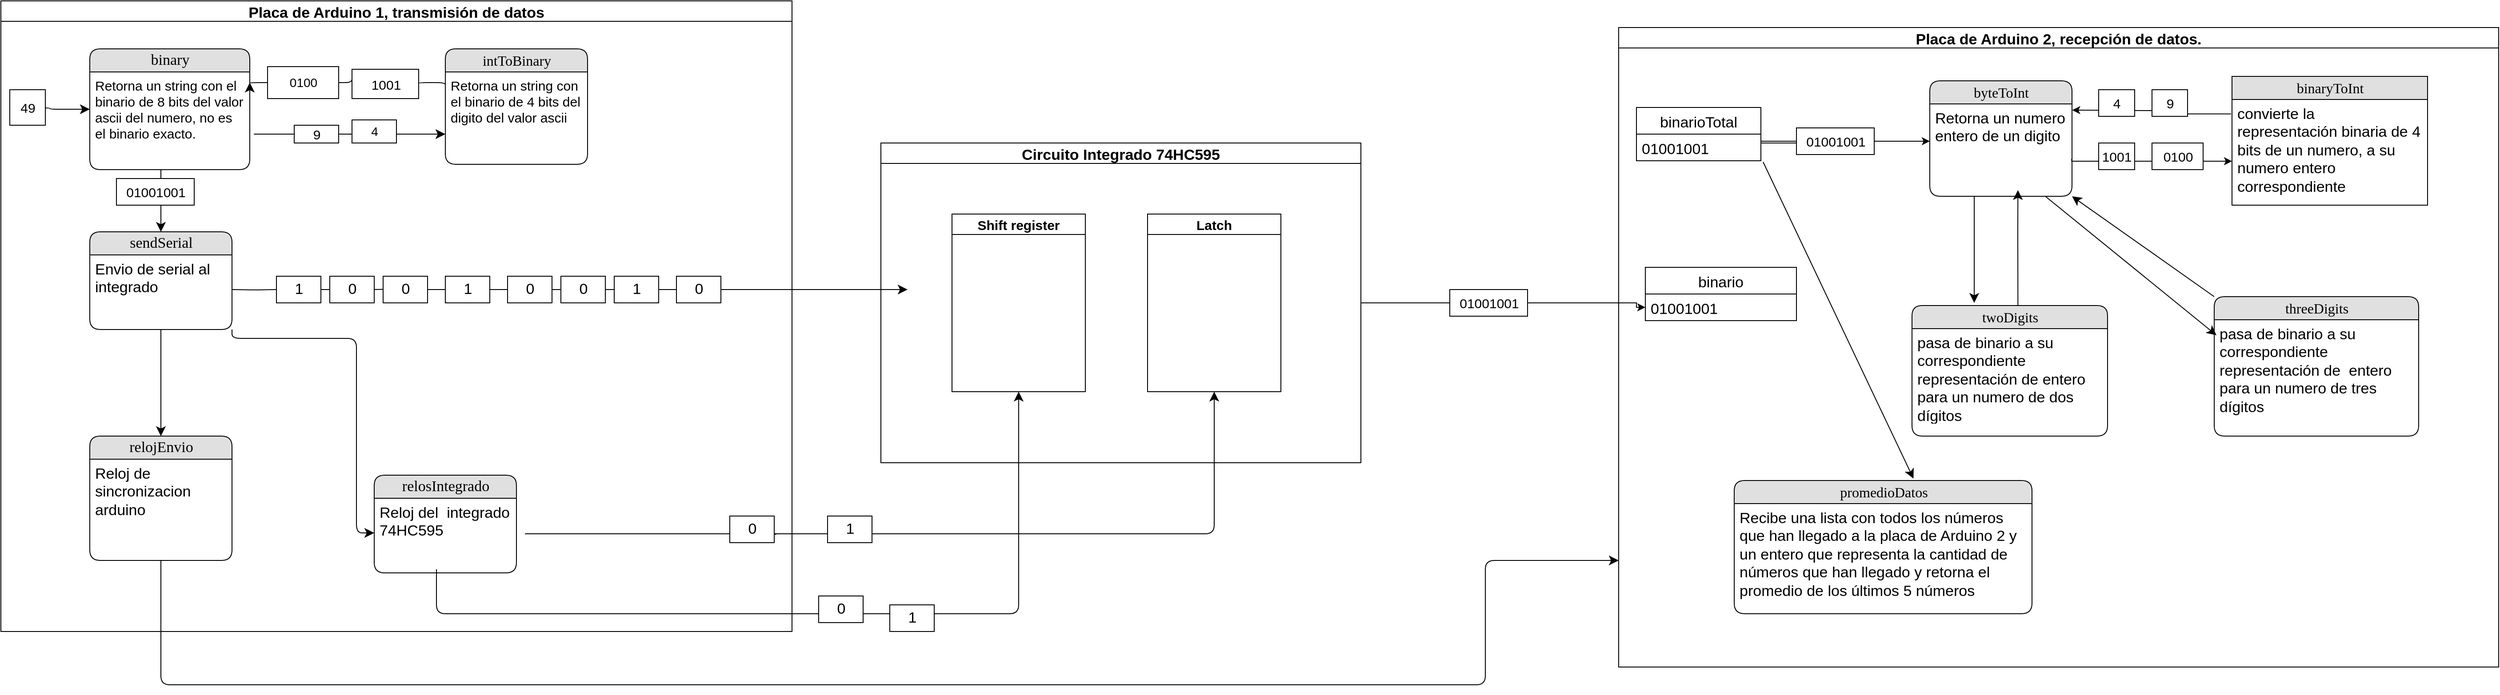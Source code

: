 <mxfile version="16.6.4" type="github">
  <diagram name="Page-1" id="5d7acffa-a066-3a61-03fe-96351882024d">
    <mxGraphModel dx="2324" dy="995" grid="1" gridSize="10" guides="1" tooltips="1" connect="1" arrows="1" fold="1" page="1" pageScale="1" pageWidth="1100" pageHeight="850" background="#ffffff" math="0" shadow="0">
      <root>
        <mxCell id="0" />
        <mxCell id="1" parent="0" />
        <mxCell id="jy8L1whVZySuqoUxEnnZ-46" value="" style="edgeStyle=orthogonalEdgeStyle;html=1;exitX=1;exitY=0.5;labelBackgroundColor=none;startFill=0;startSize=8;endFill=1;endSize=8;fontFamily=Verdana;fontSize=12;endArrow=none;startArrow=none;" parent="1" source="jy8L1whVZySuqoUxEnnZ-40" target="jy8L1whVZySuqoUxEnnZ-43" edge="1">
          <mxGeometry relative="1" as="geometry">
            <Array as="points" />
            <mxPoint x="290" y="345" as="sourcePoint" />
            <mxPoint x="810" y="345" as="targetPoint" />
          </mxGeometry>
        </mxCell>
        <mxCell id="21ea969265ad0168-6" value="&lt;font style=&quot;font-size: 17px&quot;&gt;binary&lt;/font&gt;" style="swimlane;html=1;fontStyle=0;childLayout=stackLayout;horizontal=1;startSize=26;fillColor=#e0e0e0;horizontalStack=0;resizeParent=1;resizeLast=0;collapsible=1;marginBottom=0;swimlaneFillColor=#ffffff;align=center;rounded=1;shadow=0;comic=0;labelBackgroundColor=none;strokeWidth=1;fontFamily=Verdana;fontSize=12" parent="1" vertex="1">
          <mxGeometry x="160" y="74" width="180" height="136" as="geometry" />
        </mxCell>
        <mxCell id="21ea969265ad0168-7" value="&lt;font style=&quot;font-size: 15px&quot;&gt;Retorna un string con el binario de 8 bits del valor ascii del numero, no es el binario exacto.&lt;/font&gt;" style="text;html=1;strokeColor=none;fillColor=none;spacingLeft=4;spacingRight=4;whiteSpace=wrap;overflow=hidden;rotatable=0;points=[[0,0.5],[1,0.5]];portConstraint=eastwest;" parent="21ea969265ad0168-6" vertex="1">
          <mxGeometry y="26" width="180" height="84" as="geometry" />
        </mxCell>
        <mxCell id="21ea969265ad0168-10" value="&lt;font size=&quot;3&quot;&gt;intToBinary&lt;/font&gt;" style="swimlane;html=1;fontStyle=0;childLayout=stackLayout;horizontal=1;startSize=26;fillColor=#e0e0e0;horizontalStack=0;resizeParent=1;resizeLast=0;collapsible=1;marginBottom=0;swimlaneFillColor=#ffffff;align=center;rounded=1;shadow=0;comic=0;labelBackgroundColor=none;strokeWidth=1;fontFamily=Verdana;fontSize=12" parent="1" vertex="1">
          <mxGeometry x="560" y="74" width="160" height="130" as="geometry" />
        </mxCell>
        <mxCell id="21ea969265ad0168-11" value="&lt;font style=&quot;font-size: 15px&quot;&gt;Retorna un string con el binario de 4 bits del digito del valor ascii&lt;/font&gt;" style="text;html=1;strokeColor=none;fillColor=none;spacingLeft=4;spacingRight=4;whiteSpace=wrap;overflow=hidden;rotatable=0;points=[[0,0.5],[1,0.5]];portConstraint=eastwest;" parent="21ea969265ad0168-10" vertex="1">
          <mxGeometry y="26" width="160" height="84" as="geometry" />
        </mxCell>
        <mxCell id="21ea969265ad0168-34" value="" style="edgeStyle=orthogonalEdgeStyle;html=1;labelBackgroundColor=none;startFill=0;startSize=8;endFill=1;endSize=8;fontFamily=Verdana;fontSize=12;exitX=0.5;exitY=1;exitDx=0;exitDy=0;" parent="1" source="21ea969265ad0168-18" edge="1">
          <mxGeometry x="-0.134" y="32" relative="1" as="geometry">
            <mxPoint as="offset" />
            <mxPoint x="447.429" y="490" as="sourcePoint" />
            <mxPoint x="1880" y="650" as="targetPoint" />
            <Array as="points">
              <mxPoint x="240" y="790" />
              <mxPoint x="1730" y="790" />
              <mxPoint x="1730" y="650" />
            </Array>
          </mxGeometry>
        </mxCell>
        <mxCell id="21ea969265ad0168-36" style="edgeStyle=orthogonalEdgeStyle;html=1;labelBackgroundColor=none;startFill=0;startSize=8;endFill=1;endSize=8;fontFamily=Verdana;fontSize=12;" parent="1" source="21ea969265ad0168-6" target="21ea969265ad0168-14" edge="1">
          <mxGeometry relative="1" as="geometry">
            <Array as="points">
              <mxPoint x="240" y="230" />
              <mxPoint x="240" y="230" />
            </Array>
          </mxGeometry>
        </mxCell>
        <mxCell id="21ea969265ad0168-39" style="edgeStyle=orthogonalEdgeStyle;html=1;labelBackgroundColor=none;startFill=0;startSize=8;endFill=1;endSize=8;fontFamily=Verdana;fontSize=12;startArrow=none;" parent="1" source="jy8L1whVZySuqoUxEnnZ-30" edge="1">
          <mxGeometry relative="1" as="geometry">
            <Array as="points">
              <mxPoint x="340" y="170" />
              <mxPoint x="560" y="170" />
            </Array>
            <mxPoint x="340" y="140" as="sourcePoint" />
            <mxPoint x="560" y="170" as="targetPoint" />
          </mxGeometry>
        </mxCell>
        <mxCell id="21ea969265ad0168-40" style="edgeStyle=orthogonalEdgeStyle;html=1;exitX=0;exitY=0.5;labelBackgroundColor=none;startFill=0;startSize=8;endFill=1;endSize=8;fontFamily=Verdana;fontSize=12;startArrow=none;" parent="1" source="jy8L1whVZySuqoUxEnnZ-23" edge="1">
          <mxGeometry relative="1" as="geometry">
            <mxPoint x="340" y="112" as="targetPoint" />
            <Array as="points">
              <mxPoint x="340" y="113" />
              <mxPoint x="340" y="113" />
            </Array>
          </mxGeometry>
        </mxCell>
        <mxCell id="21ea969265ad0168-42" style="edgeStyle=orthogonalEdgeStyle;html=1;exitX=1;exitY=0.5;labelBackgroundColor=none;startFill=0;startSize=8;endFill=1;endSize=8;fontFamily=Verdana;fontSize=12;startArrow=none;" parent="1" source="jy8L1whVZySuqoUxEnnZ-44" edge="1">
          <mxGeometry relative="1" as="geometry">
            <Array as="points" />
            <mxPoint x="290" y="345" as="sourcePoint" />
            <mxPoint x="1080" y="345" as="targetPoint" />
          </mxGeometry>
        </mxCell>
        <mxCell id="jy8L1whVZySuqoUxEnnZ-14" value="Placa de Arduino 1, transmisión de datos" style="swimlane;fontSize=17;" parent="1" vertex="1">
          <mxGeometry x="60" y="20" width="890" height="710" as="geometry" />
        </mxCell>
        <mxCell id="jy8L1whVZySuqoUxEnnZ-55" style="edgeStyle=orthogonalEdgeStyle;html=1;exitX=1;exitY=0.5;labelBackgroundColor=none;startFill=0;startSize=8;endFill=1;endSize=8;fontFamily=Verdana;fontSize=12;startArrow=none;" parent="jy8L1whVZySuqoUxEnnZ-14" source="jy8L1whVZySuqoUxEnnZ-37" edge="1">
          <mxGeometry relative="1" as="geometry">
            <Array as="points" />
            <mxPoint x="250" y="324.17" as="sourcePoint" />
            <mxPoint x="470.0" y="324.17" as="targetPoint" />
          </mxGeometry>
        </mxCell>
        <mxCell id="jy8L1whVZySuqoUxEnnZ-42" value="0" style="html=1;fontSize=17;" parent="jy8L1whVZySuqoUxEnnZ-14" vertex="1">
          <mxGeometry x="630" y="310" width="50" height="30" as="geometry" />
        </mxCell>
        <mxCell id="jy8L1whVZySuqoUxEnnZ-25" value="01001001" style="html=1;fontSize=15;" parent="jy8L1whVZySuqoUxEnnZ-14" vertex="1">
          <mxGeometry x="130" y="200" width="87.5" height="30" as="geometry" />
        </mxCell>
        <mxCell id="21ea969265ad0168-14" value="&lt;font style=&quot;font-size: 17px&quot;&gt;sendSerial&lt;/font&gt;" style="swimlane;html=1;fontStyle=0;childLayout=stackLayout;horizontal=1;startSize=26;fillColor=#e0e0e0;horizontalStack=0;resizeParent=1;resizeLast=0;collapsible=1;marginBottom=0;swimlaneFillColor=#ffffff;align=center;rounded=1;shadow=0;comic=0;labelBackgroundColor=none;strokeWidth=1;fontFamily=Verdana;fontSize=12" parent="jy8L1whVZySuqoUxEnnZ-14" vertex="1">
          <mxGeometry x="100" y="260" width="160" height="110" as="geometry" />
        </mxCell>
        <mxCell id="21ea969265ad0168-15" value="&lt;font style=&quot;font-size: 17px&quot;&gt;Envio de serial al integrado&lt;/font&gt;" style="text;html=1;strokeColor=none;fillColor=none;spacingLeft=4;spacingRight=4;whiteSpace=wrap;overflow=hidden;rotatable=0;points=[[0,0.5],[1,0.5]];portConstraint=eastwest;" parent="21ea969265ad0168-14" vertex="1">
          <mxGeometry y="26" width="160" height="54" as="geometry" />
        </mxCell>
        <mxCell id="jy8L1whVZySuqoUxEnnZ-27" style="edgeStyle=orthogonalEdgeStyle;html=1;labelBackgroundColor=none;startFill=0;startSize=8;endFill=1;endSize=8;fontFamily=Verdana;fontSize=12;entryX=0;entryY=0.5;entryDx=0;entryDy=0;" parent="jy8L1whVZySuqoUxEnnZ-14" target="21ea969265ad0168-7" edge="1">
          <mxGeometry relative="1" as="geometry">
            <mxPoint x="10" y="120" as="sourcePoint" />
            <mxPoint x="70" y="120" as="targetPoint" />
          </mxGeometry>
        </mxCell>
        <mxCell id="jy8L1whVZySuqoUxEnnZ-28" value="49" style="html=1;fontSize=15;" parent="jy8L1whVZySuqoUxEnnZ-14" vertex="1">
          <mxGeometry x="10" y="100" width="40" height="40" as="geometry" />
        </mxCell>
        <mxCell id="jy8L1whVZySuqoUxEnnZ-23" value="0100" style="html=1;fontSize=14;" parent="jy8L1whVZySuqoUxEnnZ-14" vertex="1">
          <mxGeometry x="300" y="74" width="80" height="36" as="geometry" />
        </mxCell>
        <mxCell id="jy8L1whVZySuqoUxEnnZ-41" value="0" style="html=1;fontSize=17;" parent="jy8L1whVZySuqoUxEnnZ-14" vertex="1">
          <mxGeometry x="570" y="310" width="50" height="30" as="geometry" />
        </mxCell>
        <mxCell id="jy8L1whVZySuqoUxEnnZ-38" value="0" style="html=1;fontSize=17;" parent="jy8L1whVZySuqoUxEnnZ-14" vertex="1">
          <mxGeometry x="370" y="310" width="50" height="30" as="geometry" />
        </mxCell>
        <mxCell id="jy8L1whVZySuqoUxEnnZ-44" value="0" style="html=1;fontSize=17;" parent="jy8L1whVZySuqoUxEnnZ-14" vertex="1">
          <mxGeometry x="760" y="310" width="50" height="30" as="geometry" />
        </mxCell>
        <mxCell id="jy8L1whVZySuqoUxEnnZ-40" value="1" style="html=1;fontSize=17;" parent="jy8L1whVZySuqoUxEnnZ-14" vertex="1">
          <mxGeometry x="500" y="310" width="50" height="30" as="geometry" />
        </mxCell>
        <mxCell id="jy8L1whVZySuqoUxEnnZ-37" value="1" style="html=1;fontSize=17;" parent="jy8L1whVZySuqoUxEnnZ-14" vertex="1">
          <mxGeometry x="310" y="310" width="50" height="30" as="geometry" />
        </mxCell>
        <mxCell id="jy8L1whVZySuqoUxEnnZ-63" value="" style="edgeStyle=orthogonalEdgeStyle;html=1;labelBackgroundColor=none;startFill=0;startSize=8;endFill=1;endSize=8;fontFamily=Verdana;fontSize=12;startArrow=none;endArrow=none;" parent="jy8L1whVZySuqoUxEnnZ-14" target="jy8L1whVZySuqoUxEnnZ-37" edge="1">
          <mxGeometry relative="1" as="geometry">
            <Array as="points" />
            <mxPoint x="260" y="325" as="sourcePoint" />
            <mxPoint x="530.0" y="344.17" as="targetPoint" />
          </mxGeometry>
        </mxCell>
        <mxCell id="21ea969265ad0168-18" value="&lt;font style=&quot;font-size: 17px&quot;&gt;relojEnvio&lt;/font&gt;" style="swimlane;html=1;fontStyle=0;childLayout=stackLayout;horizontal=1;startSize=26;fillColor=#e0e0e0;horizontalStack=0;resizeParent=1;resizeLast=0;collapsible=1;marginBottom=0;swimlaneFillColor=#ffffff;align=center;rounded=1;shadow=0;comic=0;labelBackgroundColor=none;strokeWidth=1;fontFamily=Verdana;fontSize=12" parent="jy8L1whVZySuqoUxEnnZ-14" vertex="1">
          <mxGeometry x="100" y="490" width="160" height="140" as="geometry" />
        </mxCell>
        <mxCell id="21ea969265ad0168-19" value="&lt;font style=&quot;font-size: 17px&quot;&gt;Reloj de sincronizacion arduino&lt;/font&gt;" style="text;html=1;strokeColor=none;fillColor=none;spacingLeft=4;spacingRight=4;whiteSpace=wrap;overflow=hidden;rotatable=0;points=[[0,0.5],[1,0.5]];portConstraint=eastwest;" parent="21ea969265ad0168-18" vertex="1">
          <mxGeometry y="26" width="160" height="84" as="geometry" />
        </mxCell>
        <mxCell id="jy8L1whVZySuqoUxEnnZ-71" style="edgeStyle=none;html=1;labelBackgroundColor=none;startFill=0;startSize=8;endFill=1;endSize=8;fontFamily=Verdana;fontSize=12;exitX=0.5;exitY=1;exitDx=0;exitDy=0;entryX=0.5;entryY=0;entryDx=0;entryDy=0;" parent="jy8L1whVZySuqoUxEnnZ-14" source="21ea969265ad0168-14" target="21ea969265ad0168-18" edge="1">
          <mxGeometry relative="1" as="geometry">
            <mxPoint x="200" y="370" as="sourcePoint" />
            <mxPoint x="300" y="420" as="targetPoint" />
            <Array as="points" />
          </mxGeometry>
        </mxCell>
        <mxCell id="21ea969265ad0168-27" value="Row 1" style="text;html=1;strokeColor=none;fillColor=none;spacingLeft=4;spacingRight=4;whiteSpace=wrap;overflow=hidden;rotatable=0;points=[[0,0.5],[1,0.5]];portConstraint=eastwest;" parent="jy8L1whVZySuqoUxEnnZ-14" vertex="1">
          <mxGeometry x="500" y="576" width="160" height="26" as="geometry" />
        </mxCell>
        <mxCell id="21ea969265ad0168-26" value="&lt;font style=&quot;font-size: 17px&quot;&gt;relosIntegrado&lt;/font&gt;" style="swimlane;html=1;fontStyle=0;childLayout=stackLayout;horizontal=1;startSize=26;fillColor=#e0e0e0;horizontalStack=0;resizeParent=1;resizeLast=0;collapsible=1;marginBottom=0;swimlaneFillColor=#ffffff;align=center;rounded=1;shadow=0;comic=0;labelBackgroundColor=none;strokeWidth=1;fontFamily=Verdana;fontSize=12" parent="jy8L1whVZySuqoUxEnnZ-14" vertex="1">
          <mxGeometry x="420" y="534" width="160" height="110" as="geometry" />
        </mxCell>
        <mxCell id="21ea969265ad0168-28" value="&lt;font style=&quot;font-size: 17px&quot;&gt;Reloj del&amp;nbsp; integrado 74HC595&lt;/font&gt;" style="text;html=1;strokeColor=none;fillColor=none;spacingLeft=4;spacingRight=4;whiteSpace=wrap;overflow=hidden;rotatable=0;points=[[0,0.5],[1,0.5]];portConstraint=eastwest;" parent="21ea969265ad0168-26" vertex="1">
          <mxGeometry y="26" width="160" height="54" as="geometry" />
        </mxCell>
        <mxCell id="jy8L1whVZySuqoUxEnnZ-96" style="edgeStyle=orthogonalEdgeStyle;html=1;labelBackgroundColor=none;startFill=0;startSize=8;endFill=1;endSize=8;fontFamily=Verdana;fontSize=12;exitX=1;exitY=1;exitDx=0;exitDy=0;entryX=0;entryY=0.5;entryDx=0;entryDy=0;" parent="jy8L1whVZySuqoUxEnnZ-14" source="21ea969265ad0168-14" edge="1">
          <mxGeometry relative="1" as="geometry">
            <mxPoint x="420" y="599" as="targetPoint" />
            <Array as="points">
              <mxPoint x="260" y="380" />
              <mxPoint x="400" y="380" />
              <mxPoint x="400" y="599" />
            </Array>
            <mxPoint x="270" y="380" as="sourcePoint" />
          </mxGeometry>
        </mxCell>
        <mxCell id="jy8L1whVZySuqoUxEnnZ-65" value="" style="edgeStyle=orthogonalEdgeStyle;rounded=0;orthogonalLoop=1;jettySize=auto;html=1;fontSize=15;entryX=0;entryY=0.5;entryDx=0;entryDy=0;" parent="1" source="jy8L1whVZySuqoUxEnnZ-15" target="jy8L1whVZySuqoUxEnnZ-113" edge="1">
          <mxGeometry relative="1" as="geometry">
            <mxPoint x="1880" y="360" as="targetPoint" />
            <Array as="points">
              <mxPoint x="1900" y="360" />
              <mxPoint x="1900" y="365" />
            </Array>
          </mxGeometry>
        </mxCell>
        <mxCell id="jy8L1whVZySuqoUxEnnZ-15" value="Circuito Integrado 74HC595" style="swimlane;fontSize=17;" parent="1" vertex="1">
          <mxGeometry x="1050" y="180" width="540" height="360" as="geometry" />
        </mxCell>
        <mxCell id="jy8L1whVZySuqoUxEnnZ-68" value="Shift register" style="swimlane;fontSize=15;" parent="jy8L1whVZySuqoUxEnnZ-15" vertex="1">
          <mxGeometry x="80" y="80" width="150" height="200" as="geometry" />
        </mxCell>
        <mxCell id="jy8L1whVZySuqoUxEnnZ-69" value="Latch" style="swimlane;fontSize=15;" parent="jy8L1whVZySuqoUxEnnZ-15" vertex="1">
          <mxGeometry x="300" y="80" width="150" height="200" as="geometry" />
        </mxCell>
        <mxCell id="jy8L1whVZySuqoUxEnnZ-21" value="4" style="html=1;fontSize=14;" parent="1" vertex="1">
          <mxGeometry x="455" y="154" width="50" height="26" as="geometry" />
        </mxCell>
        <mxCell id="jy8L1whVZySuqoUxEnnZ-24" value="" style="edgeStyle=orthogonalEdgeStyle;html=1;exitX=0;exitY=0.202;entryX=1;entryY=0.5;labelBackgroundColor=none;startFill=0;startSize=8;endFill=1;endSize=8;fontFamily=Verdana;fontSize=12;endArrow=none;exitDx=0;exitDy=0;exitPerimeter=0;startArrow=none;" parent="1" source="jy8L1whVZySuqoUxEnnZ-32" target="jy8L1whVZySuqoUxEnnZ-23" edge="1">
          <mxGeometry relative="1" as="geometry">
            <mxPoint x="560" y="113" as="sourcePoint" />
            <mxPoint x="340" y="113" as="targetPoint" />
            <Array as="points">
              <mxPoint x="455" y="112" />
            </Array>
          </mxGeometry>
        </mxCell>
        <mxCell id="jy8L1whVZySuqoUxEnnZ-32" value="1001" style="html=1;fontSize=15;" parent="1" vertex="1">
          <mxGeometry x="455" y="97" width="75" height="33" as="geometry" />
        </mxCell>
        <mxCell id="jy8L1whVZySuqoUxEnnZ-34" value="" style="edgeStyle=orthogonalEdgeStyle;html=1;exitX=0;exitY=0.202;entryX=1;entryY=0.5;labelBackgroundColor=none;startFill=0;startSize=8;endFill=1;endSize=8;fontFamily=Verdana;fontSize=12;endArrow=none;exitDx=0;exitDy=0;exitPerimeter=0;" parent="1" source="21ea969265ad0168-11" target="jy8L1whVZySuqoUxEnnZ-32" edge="1">
          <mxGeometry relative="1" as="geometry">
            <mxPoint x="560" y="116.968" as="sourcePoint" />
            <mxPoint x="440" y="112" as="targetPoint" />
            <Array as="points">
              <mxPoint x="560" y="112" />
            </Array>
          </mxGeometry>
        </mxCell>
        <mxCell id="jy8L1whVZySuqoUxEnnZ-30" value="9" style="html=1;fontSize=15;" parent="1" vertex="1">
          <mxGeometry x="390" y="160" width="50" height="20" as="geometry" />
        </mxCell>
        <mxCell id="jy8L1whVZySuqoUxEnnZ-45" value="" style="edgeStyle=orthogonalEdgeStyle;html=1;exitX=1;exitY=0.5;labelBackgroundColor=none;startFill=0;startSize=8;endFill=1;endSize=8;fontFamily=Verdana;fontSize=12;endArrow=none;startArrow=none;" parent="1" source="jy8L1whVZySuqoUxEnnZ-43" target="jy8L1whVZySuqoUxEnnZ-44" edge="1">
          <mxGeometry relative="1" as="geometry">
            <Array as="points" />
            <mxPoint x="290" y="345" as="sourcePoint" />
            <mxPoint x="1080.0" y="345" as="targetPoint" />
          </mxGeometry>
        </mxCell>
        <mxCell id="jy8L1whVZySuqoUxEnnZ-43" value="1" style="html=1;fontSize=17;" parent="1" vertex="1">
          <mxGeometry x="750" y="330" width="50" height="30" as="geometry" />
        </mxCell>
        <mxCell id="jy8L1whVZySuqoUxEnnZ-48" value="" style="edgeStyle=orthogonalEdgeStyle;html=1;exitX=1;exitY=0.5;labelBackgroundColor=none;startFill=0;startSize=8;endFill=1;endSize=8;fontFamily=Verdana;fontSize=12;endArrow=none;startArrow=none;" parent="1" source="jy8L1whVZySuqoUxEnnZ-39" target="jy8L1whVZySuqoUxEnnZ-40" edge="1">
          <mxGeometry relative="1" as="geometry">
            <Array as="points" />
            <mxPoint x="290" y="345" as="sourcePoint" />
            <mxPoint x="740" y="345" as="targetPoint" />
          </mxGeometry>
        </mxCell>
        <mxCell id="jy8L1whVZySuqoUxEnnZ-39" value="0" style="html=1;fontSize=17;" parent="1" vertex="1">
          <mxGeometry x="490" y="330" width="50" height="30" as="geometry" />
        </mxCell>
        <mxCell id="jy8L1whVZySuqoUxEnnZ-64" value="Placa de Arduino 2, recepción de datos." style="swimlane;fontSize=17;" parent="1" vertex="1">
          <mxGeometry x="1880" y="50" width="990" height="720" as="geometry" />
        </mxCell>
        <mxCell id="jy8L1whVZySuqoUxEnnZ-112" value="binario" style="swimlane;fontStyle=0;childLayout=stackLayout;horizontal=1;startSize=30;horizontalStack=0;resizeParent=1;resizeParentMax=0;resizeLast=0;collapsible=1;marginBottom=0;fontSize=17;" parent="jy8L1whVZySuqoUxEnnZ-64" vertex="1">
          <mxGeometry x="30" y="270" width="170" height="60" as="geometry" />
        </mxCell>
        <mxCell id="jy8L1whVZySuqoUxEnnZ-113" value="01001001" style="text;strokeColor=none;fillColor=none;align=left;verticalAlign=middle;spacingLeft=4;spacingRight=4;overflow=hidden;points=[[0,0.5],[1,0.5]];portConstraint=eastwest;rotatable=0;fontSize=17;" parent="jy8L1whVZySuqoUxEnnZ-112" vertex="1">
          <mxGeometry y="30" width="170" height="30" as="geometry" />
        </mxCell>
        <mxCell id="jy8L1whVZySuqoUxEnnZ-118" value="binarioTotal" style="swimlane;fontStyle=0;childLayout=stackLayout;horizontal=1;startSize=30;horizontalStack=0;resizeParent=1;resizeParentMax=0;resizeLast=0;collapsible=1;marginBottom=0;fontSize=17;" parent="jy8L1whVZySuqoUxEnnZ-64" vertex="1">
          <mxGeometry x="20" y="90" width="140" height="60" as="geometry" />
        </mxCell>
        <mxCell id="jy8L1whVZySuqoUxEnnZ-119" value="01001001" style="text;strokeColor=none;fillColor=none;align=left;verticalAlign=middle;spacingLeft=4;spacingRight=4;overflow=hidden;points=[[0,0.5],[1,0.5]];portConstraint=eastwest;rotatable=0;fontSize=17;" parent="jy8L1whVZySuqoUxEnnZ-118" vertex="1">
          <mxGeometry y="30" width="140" height="30" as="geometry" />
        </mxCell>
        <mxCell id="jy8L1whVZySuqoUxEnnZ-120" value="&lt;font size=&quot;3&quot;&gt;byteToInt&lt;/font&gt;" style="swimlane;html=1;fontStyle=0;childLayout=stackLayout;horizontal=1;startSize=26;fillColor=#e0e0e0;horizontalStack=0;resizeParent=1;resizeLast=0;collapsible=1;marginBottom=0;swimlaneFillColor=#ffffff;align=center;rounded=1;shadow=0;comic=0;labelBackgroundColor=none;strokeWidth=1;fontFamily=Verdana;fontSize=12" parent="jy8L1whVZySuqoUxEnnZ-64" vertex="1">
          <mxGeometry x="350" y="60" width="160" height="130" as="geometry" />
        </mxCell>
        <mxCell id="jy8L1whVZySuqoUxEnnZ-121" value="&lt;font style=&quot;font-size: 17px&quot;&gt;Retorna un numero entero de un digito&amp;nbsp;&lt;/font&gt;" style="text;html=1;strokeColor=none;fillColor=none;spacingLeft=4;spacingRight=4;whiteSpace=wrap;overflow=hidden;rotatable=0;points=[[0,0.5],[1,0.5]];portConstraint=eastwest;" parent="jy8L1whVZySuqoUxEnnZ-120" vertex="1">
          <mxGeometry y="26" width="160" height="84" as="geometry" />
        </mxCell>
        <mxCell id="jy8L1whVZySuqoUxEnnZ-128" value="&lt;font size=&quot;3&quot;&gt;twoDigits&lt;/font&gt;" style="swimlane;html=1;fontStyle=0;childLayout=stackLayout;horizontal=1;startSize=26;fillColor=#e0e0e0;horizontalStack=0;resizeParent=1;resizeLast=0;collapsible=1;marginBottom=0;swimlaneFillColor=#ffffff;align=center;rounded=1;shadow=0;comic=0;labelBackgroundColor=none;strokeWidth=1;fontFamily=Verdana;fontSize=12" parent="jy8L1whVZySuqoUxEnnZ-64" vertex="1">
          <mxGeometry x="330" y="313" width="220" height="147" as="geometry" />
        </mxCell>
        <mxCell id="jy8L1whVZySuqoUxEnnZ-129" value="&lt;div style=&quot;font-size: 17px&quot;&gt;&lt;span&gt;pasa de binario a su correspondiente representación&amp;nbsp;de&amp;nbsp;&lt;/span&gt;&lt;span&gt;entero para un numero de dos dígitos&amp;nbsp;&lt;/span&gt;&lt;/div&gt;" style="text;html=1;strokeColor=none;fillColor=none;spacingLeft=4;spacingRight=4;whiteSpace=wrap;overflow=hidden;rotatable=0;points=[[0,0.5],[1,0.5]];portConstraint=eastwest;" parent="jy8L1whVZySuqoUxEnnZ-128" vertex="1">
          <mxGeometry y="26" width="220" height="104" as="geometry" />
        </mxCell>
        <mxCell id="jy8L1whVZySuqoUxEnnZ-126" value="&lt;font size=&quot;3&quot;&gt;promedioDatos&lt;/font&gt;" style="swimlane;html=1;fontStyle=0;childLayout=stackLayout;horizontal=1;startSize=26;fillColor=#e0e0e0;horizontalStack=0;resizeParent=1;resizeLast=0;collapsible=1;marginBottom=0;swimlaneFillColor=#ffffff;align=center;rounded=1;shadow=0;comic=0;labelBackgroundColor=none;strokeWidth=1;fontFamily=Verdana;fontSize=12" parent="jy8L1whVZySuqoUxEnnZ-64" vertex="1">
          <mxGeometry x="130" y="510" width="335" height="150" as="geometry">
            <mxRectangle x="185" y="540" width="120" height="26" as="alternateBounds" />
          </mxGeometry>
        </mxCell>
        <mxCell id="jy8L1whVZySuqoUxEnnZ-127" value="&lt;span style=&quot;font-size: 17px&quot;&gt;Recibe una lista con todos los números que han llegado a la placa de Arduino 2 y un entero que representa la cantidad de números que han llegado y retorna el promedio de los últimos 5 números&amp;nbsp;&lt;/span&gt;" style="text;html=1;strokeColor=none;fillColor=none;spacingLeft=4;spacingRight=4;whiteSpace=wrap;overflow=hidden;rotatable=0;points=[[0,0.5],[1,0.5]];portConstraint=eastwest;" parent="jy8L1whVZySuqoUxEnnZ-126" vertex="1">
          <mxGeometry y="26" width="335" height="124" as="geometry" />
        </mxCell>
        <mxCell id="jy8L1whVZySuqoUxEnnZ-122" value="&lt;font size=&quot;3&quot;&gt;binaryToInt&lt;/font&gt;" style="swimlane;html=1;fontStyle=0;childLayout=stackLayout;horizontal=1;startSize=26;fillColor=#e0e0e0;horizontalStack=0;resizeParent=1;resizeLast=0;collapsible=1;marginBottom=0;swimlaneFillColor=#ffffff;align=center;rounded=1;shadow=0;comic=0;labelBackgroundColor=none;strokeWidth=1;fontFamily=Verdana;fontSize=12;arcSize=0;" parent="jy8L1whVZySuqoUxEnnZ-64" vertex="1">
          <mxGeometry x="690" y="55" width="220" height="145" as="geometry" />
        </mxCell>
        <mxCell id="jy8L1whVZySuqoUxEnnZ-123" value="&lt;div style=&quot;font-size: 17px&quot;&gt;&lt;span&gt;convierte la representación&amp;nbsp;binaria de 4 bits&amp;nbsp;&lt;/span&gt;&lt;span&gt;de un numero, a su numero entero correspondiente&lt;/span&gt;&lt;/div&gt;" style="text;html=1;strokeColor=none;fillColor=none;spacingLeft=4;spacingRight=4;whiteSpace=wrap;overflow=hidden;rotatable=0;points=[[0,0.5],[1,0.5]];portConstraint=eastwest;" parent="jy8L1whVZySuqoUxEnnZ-122" vertex="1">
          <mxGeometry y="26" width="220" height="114" as="geometry" />
        </mxCell>
        <mxCell id="jy8L1whVZySuqoUxEnnZ-133" value="" style="edgeStyle=orthogonalEdgeStyle;rounded=0;orthogonalLoop=1;jettySize=auto;html=1;fontSize=15;entryX=0;entryY=0.5;entryDx=0;entryDy=0;exitX=1;exitY=0.5;exitDx=0;exitDy=0;startArrow=none;" parent="jy8L1whVZySuqoUxEnnZ-64" source="jy8L1whVZySuqoUxEnnZ-134" target="jy8L1whVZySuqoUxEnnZ-121" edge="1">
          <mxGeometry relative="1" as="geometry">
            <mxPoint x="185" y="130" as="sourcePoint" />
            <mxPoint x="325" y="130" as="targetPoint" />
            <Array as="points">
              <mxPoint x="160" y="130" />
              <mxPoint x="265" y="130" />
              <mxPoint x="265" y="128" />
            </Array>
          </mxGeometry>
        </mxCell>
        <mxCell id="jy8L1whVZySuqoUxEnnZ-134" value="01001001" style="html=1;fontSize=15;" parent="jy8L1whVZySuqoUxEnnZ-64" vertex="1">
          <mxGeometry x="200" y="113" width="87.5" height="30" as="geometry" />
        </mxCell>
        <mxCell id="jy8L1whVZySuqoUxEnnZ-136" value="" style="edgeStyle=orthogonalEdgeStyle;rounded=0;orthogonalLoop=1;jettySize=auto;html=1;fontSize=15;exitX=0.998;exitY=0.734;exitDx=0;exitDy=0;exitPerimeter=0;" parent="jy8L1whVZySuqoUxEnnZ-64" source="jy8L1whVZySuqoUxEnnZ-121" edge="1">
          <mxGeometry relative="1" as="geometry">
            <mxPoint x="520" y="150" as="sourcePoint" />
            <mxPoint x="690" y="150.5" as="targetPoint" />
            <Array as="points">
              <mxPoint x="510" y="151" />
            </Array>
          </mxGeometry>
        </mxCell>
        <mxCell id="jy8L1whVZySuqoUxEnnZ-137" value="0100" style="html=1;fontSize=15;" parent="jy8L1whVZySuqoUxEnnZ-64" vertex="1">
          <mxGeometry x="600" y="130" width="57.5" height="30" as="geometry" />
        </mxCell>
        <mxCell id="jy8L1whVZySuqoUxEnnZ-139" value="1001" style="html=1;fontSize=15;" parent="jy8L1whVZySuqoUxEnnZ-64" vertex="1">
          <mxGeometry x="540" y="130" width="40.5" height="30" as="geometry" />
        </mxCell>
        <mxCell id="jy8L1whVZySuqoUxEnnZ-149" value="" style="edgeStyle=orthogonalEdgeStyle;rounded=0;orthogonalLoop=1;jettySize=auto;html=1;fontSize=15;exitX=-0.005;exitY=0.143;exitDx=0;exitDy=0;exitPerimeter=0;" parent="jy8L1whVZySuqoUxEnnZ-64" source="jy8L1whVZySuqoUxEnnZ-123" edge="1">
          <mxGeometry relative="1" as="geometry">
            <mxPoint x="610.26" y="89.996" as="sourcePoint" />
            <mxPoint x="510.25" y="93" as="targetPoint" />
            <Array as="points" />
          </mxGeometry>
        </mxCell>
        <mxCell id="jy8L1whVZySuqoUxEnnZ-150" value="4" style="html=1;fontSize=15;" parent="jy8L1whVZySuqoUxEnnZ-64" vertex="1">
          <mxGeometry x="540" y="70" width="40.5" height="30" as="geometry" />
        </mxCell>
        <mxCell id="jy8L1whVZySuqoUxEnnZ-155" value="9" style="html=1;fontSize=15;" parent="jy8L1whVZySuqoUxEnnZ-64" vertex="1">
          <mxGeometry x="600" y="70" width="40" height="30" as="geometry" />
        </mxCell>
        <mxCell id="jy8L1whVZySuqoUxEnnZ-158" style="edgeStyle=none;html=1;labelBackgroundColor=none;startFill=0;startSize=8;endFill=1;endSize=8;fontFamily=Verdana;fontSize=12;exitX=0.5;exitY=1;exitDx=0;exitDy=0;entryX=0.5;entryY=0;entryDx=0;entryDy=0;" parent="jy8L1whVZySuqoUxEnnZ-64" edge="1">
          <mxGeometry relative="1" as="geometry">
            <mxPoint x="400" y="190" as="sourcePoint" />
            <mxPoint x="400" y="310" as="targetPoint" />
            <Array as="points" />
          </mxGeometry>
        </mxCell>
        <mxCell id="jy8L1whVZySuqoUxEnnZ-159" style="edgeStyle=none;html=1;labelBackgroundColor=none;startFill=0;startSize=8;endFill=1;endSize=8;fontFamily=Verdana;fontSize=12;exitX=0.5;exitY=1;exitDx=0;exitDy=0;" parent="jy8L1whVZySuqoUxEnnZ-64" edge="1">
          <mxGeometry relative="1" as="geometry">
            <mxPoint x="449.17" y="313" as="sourcePoint" />
            <mxPoint x="449.17" y="183" as="targetPoint" />
            <Array as="points">
              <mxPoint x="449" y="230" />
            </Array>
          </mxGeometry>
        </mxCell>
        <mxCell id="jy8L1whVZySuqoUxEnnZ-160" style="edgeStyle=none;html=1;labelBackgroundColor=none;startFill=0;startSize=8;endFill=1;endSize=8;fontFamily=Verdana;fontSize=12;exitX=1.018;exitY=1.045;exitDx=0;exitDy=0;exitPerimeter=0;entryX=0.602;entryY=-0.014;entryDx=0;entryDy=0;entryPerimeter=0;" parent="jy8L1whVZySuqoUxEnnZ-64" edge="1" target="jy8L1whVZySuqoUxEnnZ-126" source="jy8L1whVZySuqoUxEnnZ-119">
          <mxGeometry relative="1" as="geometry">
            <mxPoint x="170" y="160" as="sourcePoint" />
            <mxPoint x="450" y="550" as="targetPoint" />
            <Array as="points" />
          </mxGeometry>
        </mxCell>
        <mxCell id="jy8L1whVZySuqoUxEnnZ-164" value="&lt;font size=&quot;3&quot;&gt;threeDigits&lt;/font&gt;" style="swimlane;html=1;fontStyle=0;childLayout=stackLayout;horizontal=1;startSize=26;fillColor=#e0e0e0;horizontalStack=0;resizeParent=1;resizeLast=0;collapsible=1;marginBottom=0;swimlaneFillColor=#ffffff;align=center;rounded=1;shadow=0;comic=0;labelBackgroundColor=none;strokeWidth=1;fontFamily=Verdana;fontSize=12" parent="jy8L1whVZySuqoUxEnnZ-64" vertex="1">
          <mxGeometry x="670" y="303" width="230" height="157" as="geometry">
            <mxRectangle x="185" y="540" width="120" height="26" as="alternateBounds" />
          </mxGeometry>
        </mxCell>
        <mxCell id="jy8L1whVZySuqoUxEnnZ-165" value="&lt;div&gt;&lt;span style=&quot;font-size: 17px&quot;&gt;pasa de binario a su correspondiente representación&amp;nbsp;de&amp;nbsp;&amp;nbsp;&lt;/span&gt;&lt;span style=&quot;font-size: 17px&quot;&gt;entero para un numero de tres&amp;nbsp;&lt;/span&gt;&lt;/div&gt;&lt;span style=&quot;font-size: 17px&quot;&gt;dígitos&lt;/span&gt;&lt;div&gt;&lt;span style=&quot;font-size: 17px&quot;&gt;&amp;nbsp;&lt;/span&gt;&lt;/div&gt;" style="text;html=1;strokeColor=none;fillColor=none;spacingLeft=4;spacingRight=4;whiteSpace=wrap;overflow=hidden;rotatable=0;points=[[0,0.5],[1,0.5]];portConstraint=eastwest;" parent="jy8L1whVZySuqoUxEnnZ-164" vertex="1">
          <mxGeometry y="26" width="230" height="114" as="geometry" />
        </mxCell>
        <mxCell id="jy8L1whVZySuqoUxEnnZ-167" style="edgeStyle=none;html=1;labelBackgroundColor=none;startFill=0;startSize=8;endFill=1;endSize=8;fontFamily=Verdana;fontSize=12;exitX=0;exitY=0;exitDx=0;exitDy=0;entryX=1;entryY=1;entryDx=0;entryDy=0;" parent="jy8L1whVZySuqoUxEnnZ-64" source="jy8L1whVZySuqoUxEnnZ-164" target="jy8L1whVZySuqoUxEnnZ-120" edge="1">
          <mxGeometry relative="1" as="geometry">
            <mxPoint x="610.17" y="350" as="sourcePoint" />
            <mxPoint x="610.17" y="220" as="targetPoint" />
            <Array as="points" />
          </mxGeometry>
        </mxCell>
        <mxCell id="jy8L1whVZySuqoUxEnnZ-168" style="edgeStyle=none;html=1;labelBackgroundColor=none;startFill=0;startSize=8;endFill=1;endSize=8;fontFamily=Verdana;fontSize=12;entryX=0.011;entryY=0.153;entryDx=0;entryDy=0;entryPerimeter=0;" parent="jy8L1whVZySuqoUxEnnZ-64" target="jy8L1whVZySuqoUxEnnZ-165" edge="1">
          <mxGeometry relative="1" as="geometry">
            <mxPoint x="480" y="190" as="sourcePoint" />
            <mxPoint x="593.33" y="375" as="targetPoint" />
            <Array as="points" />
          </mxGeometry>
        </mxCell>
        <mxCell id="jy8L1whVZySuqoUxEnnZ-97" style="edgeStyle=orthogonalEdgeStyle;html=1;labelBackgroundColor=none;startFill=0;startSize=8;endFill=1;endSize=8;fontFamily=Verdana;fontSize=12;entryX=0.5;entryY=1;entryDx=0;entryDy=0;startArrow=none;" parent="1" target="jy8L1whVZySuqoUxEnnZ-68" edge="1">
          <mxGeometry relative="1" as="geometry">
            <mxPoint x="710" y="889" as="targetPoint" />
            <Array as="points">
              <mxPoint x="550" y="710" />
              <mxPoint x="1205" y="710" />
            </Array>
            <mxPoint x="550" y="660" as="sourcePoint" />
          </mxGeometry>
        </mxCell>
        <mxCell id="jy8L1whVZySuqoUxEnnZ-98" style="edgeStyle=orthogonalEdgeStyle;html=1;labelBackgroundColor=none;startFill=0;startSize=8;endFill=1;endSize=8;fontFamily=Verdana;fontSize=12;exitX=1.033;exitY=0.708;exitDx=0;exitDy=0;entryX=0.5;entryY=1;entryDx=0;entryDy=0;exitPerimeter=0;startArrow=none;" parent="1" source="jy8L1whVZySuqoUxEnnZ-102" target="jy8L1whVZySuqoUxEnnZ-69" edge="1">
          <mxGeometry relative="1" as="geometry">
            <mxPoint x="820" y="839" as="targetPoint" />
            <Array as="points">
              <mxPoint x="645" y="620" />
              <mxPoint x="1455" y="620" />
            </Array>
            <mxPoint x="660" y="610" as="sourcePoint" />
          </mxGeometry>
        </mxCell>
        <mxCell id="jy8L1whVZySuqoUxEnnZ-99" value="1" style="html=1;fontSize=17;" parent="1" vertex="1">
          <mxGeometry x="990" y="600" width="50" height="30" as="geometry" />
        </mxCell>
        <mxCell id="jy8L1whVZySuqoUxEnnZ-102" value="0" style="html=1;fontSize=17;" parent="1" vertex="1">
          <mxGeometry x="880" y="600" width="50" height="30" as="geometry" />
        </mxCell>
        <mxCell id="jy8L1whVZySuqoUxEnnZ-106" value="0" style="html=1;fontSize=17;" parent="1" vertex="1">
          <mxGeometry x="980" y="690" width="50" height="30" as="geometry" />
        </mxCell>
        <mxCell id="jy8L1whVZySuqoUxEnnZ-110" value="1" style="html=1;fontSize=17;" parent="1" vertex="1">
          <mxGeometry x="1060" y="700" width="50" height="30" as="geometry" />
        </mxCell>
        <mxCell id="jy8L1whVZySuqoUxEnnZ-117" value="01001001" style="html=1;fontSize=15;" parent="1" vertex="1">
          <mxGeometry x="1690" y="345" width="87.5" height="30" as="geometry" />
        </mxCell>
      </root>
    </mxGraphModel>
  </diagram>
</mxfile>
